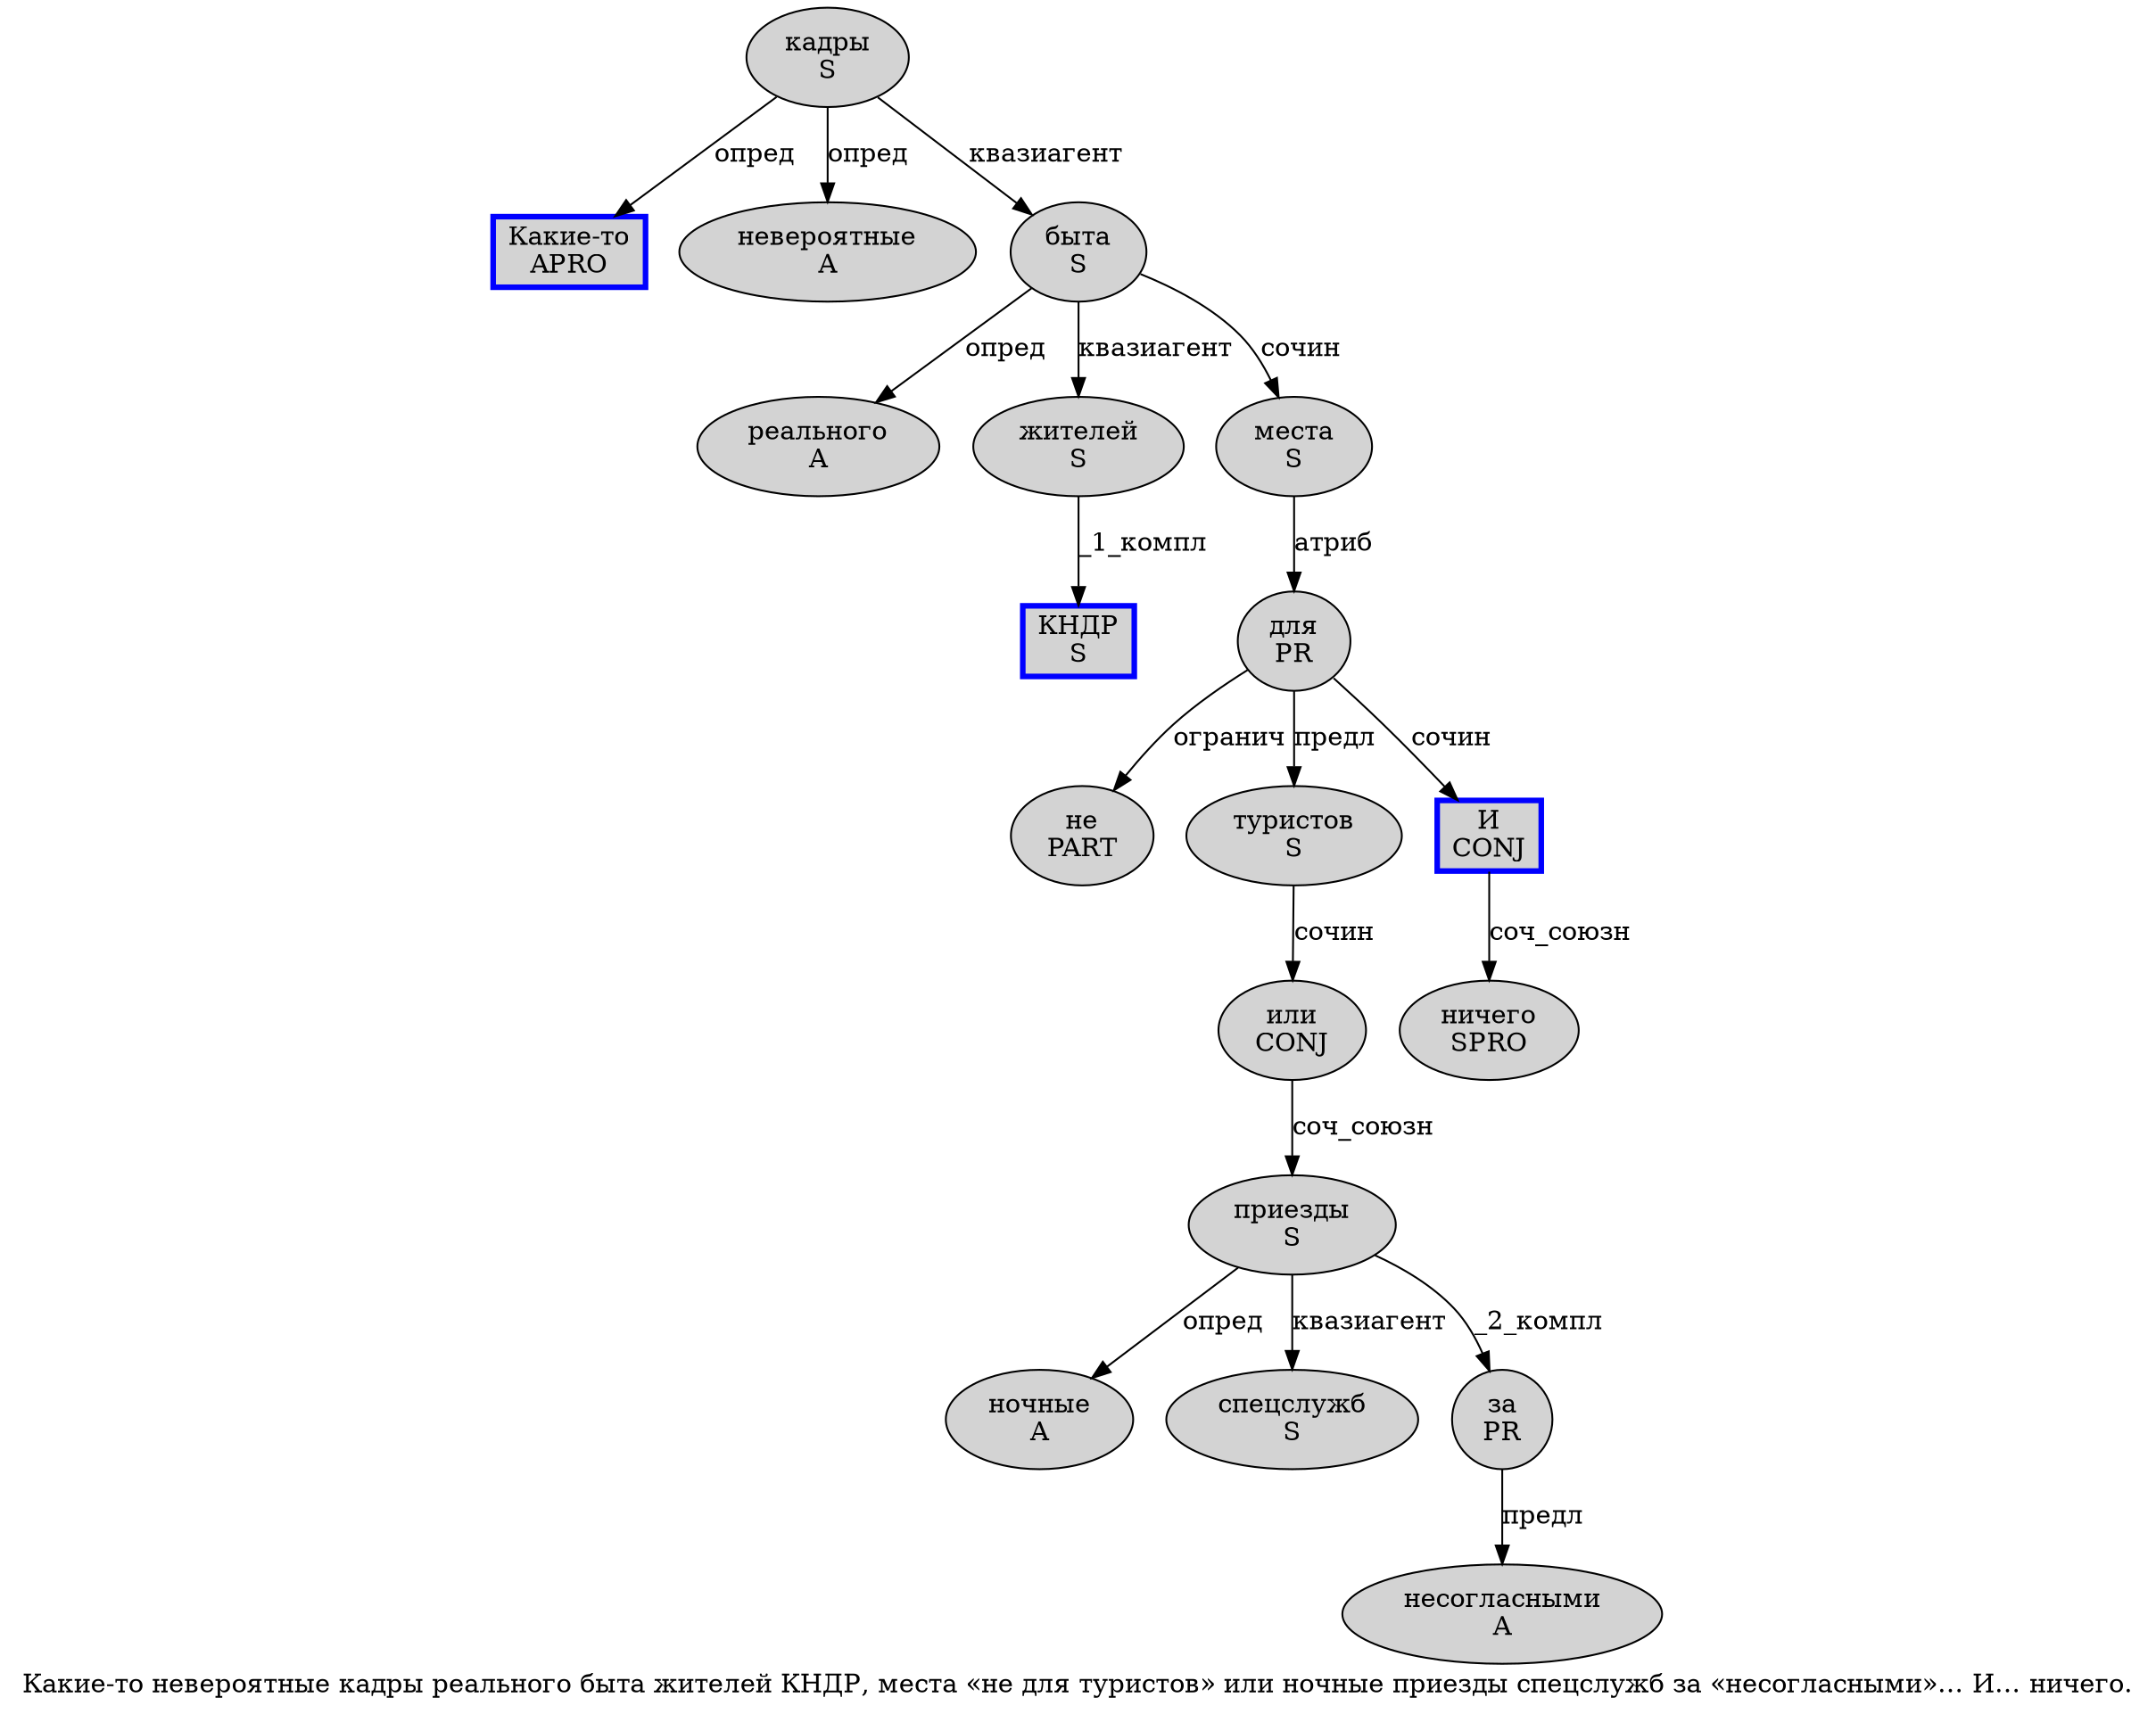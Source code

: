 digraph SENTENCE_2435 {
	graph [label="Какие-то невероятные кадры реального быта жителей КНДР, места «не для туристов» или ночные приезды спецслужб за «несогласными»… И… ничего."]
	node [style=filled]
		0 [label="Какие-то
APRO" color=blue fillcolor=lightgray penwidth=3 shape=box]
		1 [label="невероятные
A" color="" fillcolor=lightgray penwidth=1 shape=ellipse]
		2 [label="кадры
S" color="" fillcolor=lightgray penwidth=1 shape=ellipse]
		3 [label="реального
A" color="" fillcolor=lightgray penwidth=1 shape=ellipse]
		4 [label="быта
S" color="" fillcolor=lightgray penwidth=1 shape=ellipse]
		5 [label="жителей
S" color="" fillcolor=lightgray penwidth=1 shape=ellipse]
		6 [label="КНДР
S" color=blue fillcolor=lightgray penwidth=3 shape=box]
		8 [label="места
S" color="" fillcolor=lightgray penwidth=1 shape=ellipse]
		10 [label="не
PART" color="" fillcolor=lightgray penwidth=1 shape=ellipse]
		11 [label="для
PR" color="" fillcolor=lightgray penwidth=1 shape=ellipse]
		12 [label="туристов
S" color="" fillcolor=lightgray penwidth=1 shape=ellipse]
		14 [label="или
CONJ" color="" fillcolor=lightgray penwidth=1 shape=ellipse]
		15 [label="ночные
A" color="" fillcolor=lightgray penwidth=1 shape=ellipse]
		16 [label="приезды
S" color="" fillcolor=lightgray penwidth=1 shape=ellipse]
		17 [label="спецслужб
S" color="" fillcolor=lightgray penwidth=1 shape=ellipse]
		18 [label="за
PR" color="" fillcolor=lightgray penwidth=1 shape=ellipse]
		20 [label="несогласными
A" color="" fillcolor=lightgray penwidth=1 shape=ellipse]
		23 [label="И
CONJ" color=blue fillcolor=lightgray penwidth=3 shape=box]
		25 [label="ничего
SPRO" color="" fillcolor=lightgray penwidth=1 shape=ellipse]
			8 -> 11 [label="атриб"]
			4 -> 3 [label="опред"]
			4 -> 5 [label="квазиагент"]
			4 -> 8 [label="сочин"]
			11 -> 10 [label="огранич"]
			11 -> 12 [label="предл"]
			11 -> 23 [label="сочин"]
			14 -> 16 [label="соч_союзн"]
			18 -> 20 [label="предл"]
			5 -> 6 [label="_1_компл"]
			16 -> 15 [label="опред"]
			16 -> 17 [label="квазиагент"]
			16 -> 18 [label="_2_компл"]
			23 -> 25 [label="соч_союзн"]
			12 -> 14 [label="сочин"]
			2 -> 0 [label="опред"]
			2 -> 1 [label="опред"]
			2 -> 4 [label="квазиагент"]
}